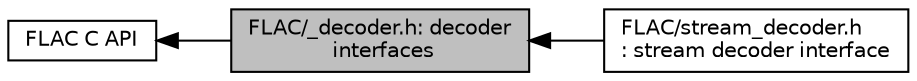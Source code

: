 digraph "FLAC/_decoder.h: decoder interfaces"
{
  edge [fontname="Helvetica",fontsize="10",labelfontname="Helvetica",labelfontsize="10"];
  node [fontname="Helvetica",fontsize="10",shape=record];
  rankdir=LR;
  Node1 [label="FLAC C API",height=0.2,width=0.4,color="black", fillcolor="white", style="filled",URL="$group__flac.html"];
  Node2 [label="FLAC/stream_decoder.h\l: stream decoder interface",height=0.2,width=0.4,color="black", fillcolor="white", style="filled",URL="$group__flac__stream__decoder.html",tooltip="This module contains the functions which implement the stream decoder. "];
  Node0 [label="FLAC/_decoder.h: decoder\l interfaces",height=0.2,width=0.4,color="black", fillcolor="grey75", style="filled", fontcolor="black"];
  Node1->Node0 [shape=plaintext, dir="back", style="solid"];
  Node0->Node2 [shape=plaintext, dir="back", style="solid"];
}
